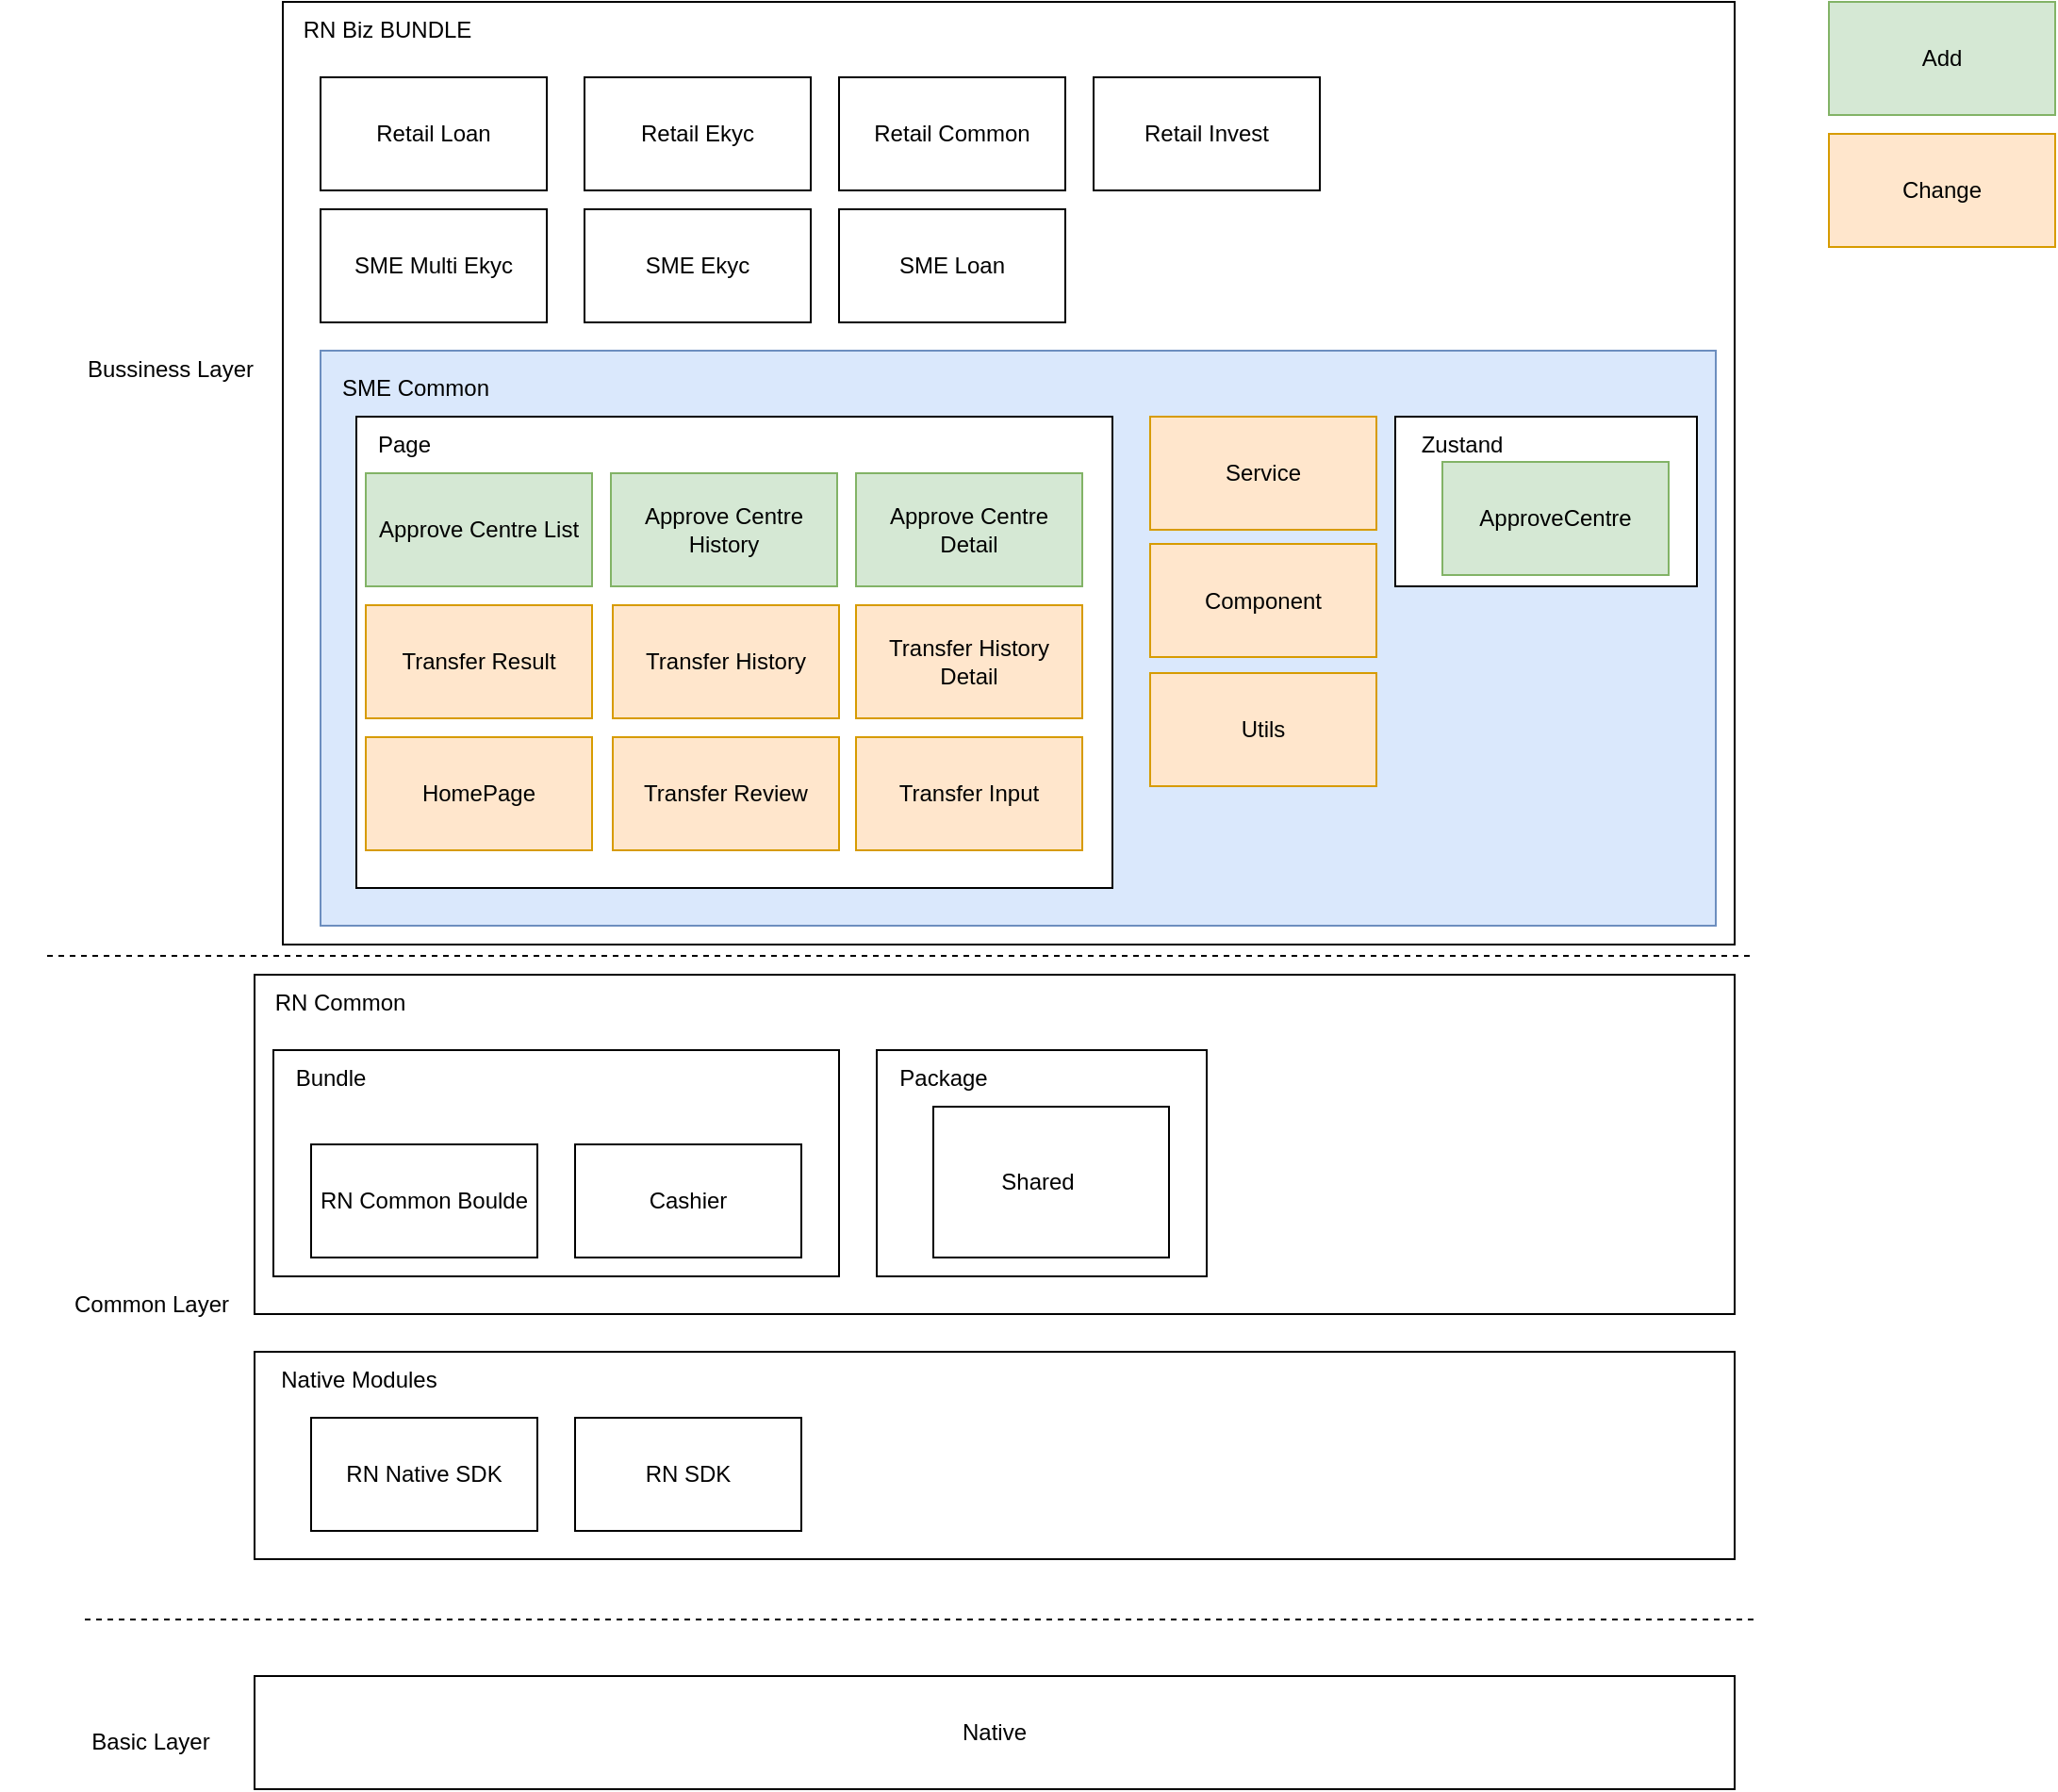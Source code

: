 <mxfile version="22.0.4" type="github" pages="5">
  <diagram name="第 1 页" id="SVOeLLBuaqfscllLG8ez">
    <mxGraphModel dx="1242" dy="789" grid="1" gridSize="10" guides="1" tooltips="1" connect="1" arrows="1" fold="1" page="1" pageScale="1" pageWidth="827" pageHeight="1169" math="0" shadow="0">
      <root>
        <mxCell id="0" />
        <mxCell id="1" parent="0" />
        <mxCell id="k2F19s1-udbzjFYvomcV-29" value="" style="rounded=0;whiteSpace=wrap;html=1;" vertex="1" parent="1">
          <mxGeometry x="165" y="586" width="785" height="180" as="geometry" />
        </mxCell>
        <mxCell id="k2F19s1-udbzjFYvomcV-27" value="" style="rounded=0;whiteSpace=wrap;html=1;" vertex="1" parent="1">
          <mxGeometry x="495" y="626" width="175" height="120" as="geometry" />
        </mxCell>
        <mxCell id="k2F19s1-udbzjFYvomcV-1" value="" style="endArrow=none;dashed=1;html=1;rounded=0;" edge="1" parent="1">
          <mxGeometry width="50" height="50" relative="1" as="geometry">
            <mxPoint x="55" y="576" as="sourcePoint" />
            <mxPoint x="960" y="576" as="targetPoint" />
          </mxGeometry>
        </mxCell>
        <mxCell id="k2F19s1-udbzjFYvomcV-2" value="Bussiness Layer" style="text;html=1;align=center;verticalAlign=middle;resizable=0;points=[];autosize=1;strokeColor=none;fillColor=none;" vertex="1" parent="1">
          <mxGeometry x="65" y="250" width="110" height="30" as="geometry" />
        </mxCell>
        <mxCell id="k2F19s1-udbzjFYvomcV-3" value="" style="rounded=0;whiteSpace=wrap;html=1;" vertex="1" parent="1">
          <mxGeometry x="180" y="70" width="770" height="500" as="geometry" />
        </mxCell>
        <mxCell id="k2F19s1-udbzjFYvomcV-4" value="RN Biz BUNDLE" style="text;html=1;align=center;verticalAlign=middle;resizable=0;points=[];autosize=1;strokeColor=none;fillColor=none;" vertex="1" parent="1">
          <mxGeometry x="180" y="70" width="110" height="30" as="geometry" />
        </mxCell>
        <mxCell id="k2F19s1-udbzjFYvomcV-5" value="Retail Loan" style="rounded=0;whiteSpace=wrap;html=1;" vertex="1" parent="1">
          <mxGeometry x="200" y="110" width="120" height="60" as="geometry" />
        </mxCell>
        <mxCell id="k2F19s1-udbzjFYvomcV-6" value="Retail Ekyc" style="rounded=0;whiteSpace=wrap;html=1;" vertex="1" parent="1">
          <mxGeometry x="340" y="110" width="120" height="60" as="geometry" />
        </mxCell>
        <mxCell id="k2F19s1-udbzjFYvomcV-7" value="Retail Invest" style="rounded=0;whiteSpace=wrap;html=1;" vertex="1" parent="1">
          <mxGeometry x="610" y="110" width="120" height="60" as="geometry" />
        </mxCell>
        <mxCell id="k2F19s1-udbzjFYvomcV-8" value="Retail Common" style="rounded=0;whiteSpace=wrap;html=1;" vertex="1" parent="1">
          <mxGeometry x="475" y="110" width="120" height="60" as="geometry" />
        </mxCell>
        <mxCell id="k2F19s1-udbzjFYvomcV-10" value="" style="rounded=0;whiteSpace=wrap;html=1;fillColor=#dae8fc;strokeColor=#6c8ebf;" vertex="1" parent="1">
          <mxGeometry x="200" y="255" width="740" height="305" as="geometry" />
        </mxCell>
        <mxCell id="k2F19s1-udbzjFYvomcV-11" value="SME Multi Ekyc" style="rounded=0;whiteSpace=wrap;html=1;" vertex="1" parent="1">
          <mxGeometry x="200" y="180" width="120" height="60" as="geometry" />
        </mxCell>
        <mxCell id="k2F19s1-udbzjFYvomcV-12" value="SME Ekyc" style="rounded=0;whiteSpace=wrap;html=1;" vertex="1" parent="1">
          <mxGeometry x="340" y="180" width="120" height="60" as="geometry" />
        </mxCell>
        <mxCell id="k2F19s1-udbzjFYvomcV-14" value="SME Loan" style="rounded=0;whiteSpace=wrap;html=1;" vertex="1" parent="1">
          <mxGeometry x="475" y="180" width="120" height="60" as="geometry" />
        </mxCell>
        <mxCell id="k2F19s1-udbzjFYvomcV-15" value="SME Common" style="text;html=1;align=center;verticalAlign=middle;resizable=0;points=[];autosize=1;strokeColor=none;fillColor=none;" vertex="1" parent="1">
          <mxGeometry x="200" y="260" width="100" height="30" as="geometry" />
        </mxCell>
        <mxCell id="k2F19s1-udbzjFYvomcV-20" value="Common Layer" style="text;html=1;align=center;verticalAlign=middle;resizable=0;points=[];autosize=1;strokeColor=none;fillColor=none;" vertex="1" parent="1">
          <mxGeometry x="55" y="746" width="110" height="30" as="geometry" />
        </mxCell>
        <mxCell id="k2F19s1-udbzjFYvomcV-21" value="" style="rounded=0;whiteSpace=wrap;html=1;" vertex="1" parent="1">
          <mxGeometry x="175" y="626" width="300" height="120" as="geometry" />
        </mxCell>
        <mxCell id="k2F19s1-udbzjFYvomcV-23" value="RN Common Boulde" style="whiteSpace=wrap;html=1;" vertex="1" parent="1">
          <mxGeometry x="195" y="676" width="120" height="60" as="geometry" />
        </mxCell>
        <mxCell id="k2F19s1-udbzjFYvomcV-24" value="Cashier" style="whiteSpace=wrap;html=1;" vertex="1" parent="1">
          <mxGeometry x="335" y="676" width="120" height="60" as="geometry" />
        </mxCell>
        <mxCell id="k2F19s1-udbzjFYvomcV-25" value="" style="whiteSpace=wrap;html=1;" vertex="1" parent="1">
          <mxGeometry x="525" y="656" width="125" height="80" as="geometry" />
        </mxCell>
        <mxCell id="k2F19s1-udbzjFYvomcV-26" value="Bundle" style="text;html=1;align=center;verticalAlign=middle;resizable=0;points=[];autosize=1;strokeColor=none;fillColor=none;" vertex="1" parent="1">
          <mxGeometry x="175" y="626" width="60" height="30" as="geometry" />
        </mxCell>
        <mxCell id="k2F19s1-udbzjFYvomcV-28" value="Package" style="text;html=1;align=center;verticalAlign=middle;resizable=0;points=[];autosize=1;strokeColor=none;fillColor=none;" vertex="1" parent="1">
          <mxGeometry x="495" y="626" width="70" height="30" as="geometry" />
        </mxCell>
        <mxCell id="k2F19s1-udbzjFYvomcV-30" value="RN Common" style="text;html=1;align=center;verticalAlign=middle;resizable=0;points=[];autosize=1;strokeColor=none;fillColor=none;" vertex="1" parent="1">
          <mxGeometry x="165" y="586" width="90" height="30" as="geometry" />
        </mxCell>
        <mxCell id="k2F19s1-udbzjFYvomcV-31" value="" style="rounded=0;whiteSpace=wrap;html=1;" vertex="1" parent="1">
          <mxGeometry x="165" y="786" width="785" height="110" as="geometry" />
        </mxCell>
        <mxCell id="k2F19s1-udbzjFYvomcV-32" value="Native Modules" style="text;html=1;align=center;verticalAlign=middle;resizable=0;points=[];autosize=1;strokeColor=none;fillColor=none;" vertex="1" parent="1">
          <mxGeometry x="165" y="786" width="110" height="30" as="geometry" />
        </mxCell>
        <mxCell id="k2F19s1-udbzjFYvomcV-33" value="RN Native SDK" style="rounded=0;whiteSpace=wrap;html=1;" vertex="1" parent="1">
          <mxGeometry x="195" y="821" width="120" height="60" as="geometry" />
        </mxCell>
        <mxCell id="k2F19s1-udbzjFYvomcV-34" value="RN SDK" style="rounded=0;whiteSpace=wrap;html=1;" vertex="1" parent="1">
          <mxGeometry x="335" y="821" width="120" height="60" as="geometry" />
        </mxCell>
        <mxCell id="k2F19s1-udbzjFYvomcV-35" value="" style="endArrow=none;dashed=1;html=1;rounded=0;" edge="1" parent="1">
          <mxGeometry width="50" height="50" relative="1" as="geometry">
            <mxPoint x="75" y="928" as="sourcePoint" />
            <mxPoint x="960" y="928" as="targetPoint" />
          </mxGeometry>
        </mxCell>
        <mxCell id="k2F19s1-udbzjFYvomcV-36" value="Basic Layer" style="text;html=1;strokeColor=none;fillColor=none;align=center;verticalAlign=middle;whiteSpace=wrap;rounded=0;" vertex="1" parent="1">
          <mxGeometry x="30" y="978" width="160" height="30" as="geometry" />
        </mxCell>
        <mxCell id="k2F19s1-udbzjFYvomcV-37" value="Native" style="rounded=0;whiteSpace=wrap;html=1;" vertex="1" parent="1">
          <mxGeometry x="165" y="958" width="785" height="60" as="geometry" />
        </mxCell>
        <mxCell id="k2F19s1-udbzjFYvomcV-38" value="" style="rounded=0;whiteSpace=wrap;html=1;" vertex="1" parent="1">
          <mxGeometry x="219" y="290" width="401" height="250" as="geometry" />
        </mxCell>
        <mxCell id="k2F19s1-udbzjFYvomcV-40" value="Page" style="text;html=1;align=center;verticalAlign=middle;resizable=0;points=[];autosize=1;strokeColor=none;fillColor=none;" vertex="1" parent="1">
          <mxGeometry x="219" y="290" width="50" height="30" as="geometry" />
        </mxCell>
        <mxCell id="k2F19s1-udbzjFYvomcV-17" value="Approve Centre List" style="rounded=0;whiteSpace=wrap;html=1;fillColor=#d5e8d4;strokeColor=#82b366;" vertex="1" parent="1">
          <mxGeometry x="224" y="320" width="120" height="60" as="geometry" />
        </mxCell>
        <mxCell id="k2F19s1-udbzjFYvomcV-18" value="Approve Centre History" style="rounded=0;whiteSpace=wrap;html=1;fillColor=#d5e8d4;strokeColor=#82b366;" vertex="1" parent="1">
          <mxGeometry x="354" y="320" width="120" height="60" as="geometry" />
        </mxCell>
        <mxCell id="k2F19s1-udbzjFYvomcV-19" value="Approve Centre Detail" style="rounded=0;whiteSpace=wrap;html=1;fillColor=#d5e8d4;strokeColor=#82b366;" vertex="1" parent="1">
          <mxGeometry x="484" y="320" width="120" height="60" as="geometry" />
        </mxCell>
        <mxCell id="k2F19s1-udbzjFYvomcV-41" value="Add" style="rounded=0;whiteSpace=wrap;html=1;fillColor=#d5e8d4;strokeColor=#82b366;" vertex="1" parent="1">
          <mxGeometry x="1000" y="70" width="120" height="60" as="geometry" />
        </mxCell>
        <mxCell id="k2F19s1-udbzjFYvomcV-43" value="Transfer Input" style="rounded=0;whiteSpace=wrap;html=1;fillColor=#ffe6cc;strokeColor=#d79b00;" vertex="1" parent="1">
          <mxGeometry x="484" y="460" width="120" height="60" as="geometry" />
        </mxCell>
        <mxCell id="k2F19s1-udbzjFYvomcV-44" value="Transfer Result" style="rounded=0;whiteSpace=wrap;html=1;fillColor=#ffe6cc;strokeColor=#d79b00;" vertex="1" parent="1">
          <mxGeometry x="224" y="390" width="120" height="60" as="geometry" />
        </mxCell>
        <mxCell id="k2F19s1-udbzjFYvomcV-45" value="Transfer Review" style="rounded=0;whiteSpace=wrap;html=1;fillColor=#ffe6cc;strokeColor=#d79b00;" vertex="1" parent="1">
          <mxGeometry x="355" y="460" width="120" height="60" as="geometry" />
        </mxCell>
        <mxCell id="k2F19s1-udbzjFYvomcV-46" value="Transfer History" style="rounded=0;whiteSpace=wrap;html=1;fillColor=#ffe6cc;strokeColor=#d79b00;" vertex="1" parent="1">
          <mxGeometry x="355" y="390" width="120" height="60" as="geometry" />
        </mxCell>
        <mxCell id="k2F19s1-udbzjFYvomcV-47" value="Transfer History Detail" style="rounded=0;whiteSpace=wrap;html=1;fillColor=#ffe6cc;strokeColor=#d79b00;" vertex="1" parent="1">
          <mxGeometry x="484" y="390" width="120" height="60" as="geometry" />
        </mxCell>
        <mxCell id="k2F19s1-udbzjFYvomcV-48" value="Change" style="rounded=0;whiteSpace=wrap;html=1;fillColor=#ffe6cc;strokeColor=#d79b00;" vertex="1" parent="1">
          <mxGeometry x="1000" y="140" width="120" height="60" as="geometry" />
        </mxCell>
        <mxCell id="k2F19s1-udbzjFYvomcV-50" value="Service" style="rounded=0;whiteSpace=wrap;html=1;fillColor=#ffe6cc;strokeColor=#d79b00;" vertex="1" parent="1">
          <mxGeometry x="640" y="290" width="120" height="60" as="geometry" />
        </mxCell>
        <mxCell id="k2F19s1-udbzjFYvomcV-51" value="Component" style="rounded=0;whiteSpace=wrap;html=1;fillColor=#ffe6cc;strokeColor=#d79b00;" vertex="1" parent="1">
          <mxGeometry x="640" y="357.5" width="120" height="60" as="geometry" />
        </mxCell>
        <mxCell id="k2F19s1-udbzjFYvomcV-53" value="Utils" style="rounded=0;whiteSpace=wrap;html=1;fillColor=#ffe6cc;strokeColor=#d79b00;" vertex="1" parent="1">
          <mxGeometry x="640" y="426" width="120" height="60" as="geometry" />
        </mxCell>
        <mxCell id="k2F19s1-udbzjFYvomcV-54" value="Shared" style="text;html=1;align=center;verticalAlign=middle;resizable=0;points=[];autosize=1;strokeColor=none;fillColor=none;" vertex="1" parent="1">
          <mxGeometry x="550" y="681" width="60" height="30" as="geometry" />
        </mxCell>
        <mxCell id="nD8VQmV03DWZrEPEARVr-1" value="HomePage" style="rounded=0;whiteSpace=wrap;html=1;fillColor=#ffe6cc;strokeColor=#d79b00;" vertex="1" parent="1">
          <mxGeometry x="224" y="460" width="120" height="60" as="geometry" />
        </mxCell>
        <mxCell id="_ep7b97RxbZq0zcdTZu0-1" value="" style="rounded=0;whiteSpace=wrap;html=1;" vertex="1" parent="1">
          <mxGeometry x="770" y="290" width="160" height="90" as="geometry" />
        </mxCell>
        <mxCell id="_ep7b97RxbZq0zcdTZu0-2" value="Zustand" style="text;html=1;align=center;verticalAlign=middle;resizable=0;points=[];autosize=1;strokeColor=none;fillColor=none;" vertex="1" parent="1">
          <mxGeometry x="770" y="290" width="70" height="30" as="geometry" />
        </mxCell>
        <mxCell id="_ep7b97RxbZq0zcdTZu0-3" value="ApproveCentre" style="rounded=0;whiteSpace=wrap;html=1;fillColor=#d5e8d4;strokeColor=#82b366;" vertex="1" parent="1">
          <mxGeometry x="795" y="314" width="120" height="60" as="geometry" />
        </mxCell>
      </root>
    </mxGraphModel>
  </diagram>
  <diagram id="fCjsPduJYnLVm-VEbAuy" name="第 2 页">
    <mxGraphModel dx="1242" dy="789" grid="1" gridSize="10" guides="1" tooltips="1" connect="1" arrows="1" fold="1" page="1" pageScale="1" pageWidth="827" pageHeight="1169" math="0" shadow="0">
      <root>
        <mxCell id="0" />
        <mxCell id="1" parent="0" />
        <mxCell id="AS8XyxeajcIy4XUS7tyt-1" value="Actor" style="shape=umlActor;verticalLabelPosition=bottom;verticalAlign=top;html=1;outlineConnect=0;" vertex="1" parent="1">
          <mxGeometry x="140" y="440" width="30" height="60" as="geometry" />
        </mxCell>
        <mxCell id="AS8XyxeajcIy4XUS7tyt-2" value="view Approve Centre List" style="rounded=0;whiteSpace=wrap;html=1;" vertex="1" parent="1">
          <mxGeometry x="370" y="170" width="120" height="60" as="geometry" />
        </mxCell>
        <mxCell id="AS8XyxeajcIy4XUS7tyt-6" style="rounded=0;orthogonalLoop=1;jettySize=auto;html=1;entryX=1;entryY=0.5;entryDx=0;entryDy=0;endArrow=diamondThin;endFill=0;" edge="1" parent="1" source="AS8XyxeajcIy4XUS7tyt-3" target="AS8XyxeajcIy4XUS7tyt-2">
          <mxGeometry relative="1" as="geometry" />
        </mxCell>
        <mxCell id="jyyUSGeaHIetnFDjhhCl-16" style="rounded=0;orthogonalLoop=1;jettySize=auto;html=1;endArrow=diamondThin;endFill=0;" edge="1" parent="1" source="AS8XyxeajcIy4XUS7tyt-3" target="AS8XyxeajcIy4XUS7tyt-5">
          <mxGeometry relative="1" as="geometry" />
        </mxCell>
        <mxCell id="AS8XyxeajcIy4XUS7tyt-3" value="view Approve Centre Detail" style="ellipse;whiteSpace=wrap;html=1;" vertex="1" parent="1">
          <mxGeometry x="650" y="215" width="120" height="80" as="geometry" />
        </mxCell>
        <mxCell id="AS8XyxeajcIy4XUS7tyt-5" value="view Approve Centre History" style="rounded=0;whiteSpace=wrap;html=1;" vertex="1" parent="1">
          <mxGeometry x="370" y="300" width="120" height="60" as="geometry" />
        </mxCell>
        <mxCell id="AS8XyxeajcIy4XUS7tyt-7" value="Submit Transfer Approve" style="rounded=0;whiteSpace=wrap;html=1;shape=ellipse;perimeter=ellipsePerimeter;" vertex="1" parent="1">
          <mxGeometry x="370" y="430" width="120" height="60" as="geometry" />
        </mxCell>
        <mxCell id="AS8XyxeajcIy4XUS7tyt-10" value="View Transfer Result" style="rounded=0;whiteSpace=wrap;html=1;shape=ellipse;perimeter=ellipsePerimeter;" vertex="1" parent="1">
          <mxGeometry x="370" y="530" width="120" height="60" as="geometry" />
        </mxCell>
        <mxCell id="jyyUSGeaHIetnFDjhhCl-2" value="View Approve Centre Card" style="rounded=0;whiteSpace=wrap;html=1;shape=ellipse;perimeter=ellipsePerimeter;" vertex="1" parent="1">
          <mxGeometry x="370" y="630" width="120" height="60" as="geometry" />
        </mxCell>
        <mxCell id="jyyUSGeaHIetnFDjhhCl-9" style="rounded=0;orthogonalLoop=1;jettySize=auto;html=1;entryX=1;entryY=0.5;entryDx=0;entryDy=0;endArrow=diamondThin;endFill=0;" edge="1" parent="1" source="jyyUSGeaHIetnFDjhhCl-5" target="AS8XyxeajcIy4XUS7tyt-3">
          <mxGeometry relative="1" as="geometry" />
        </mxCell>
        <mxCell id="jyyUSGeaHIetnFDjhhCl-5" value="Cancel Submitted" style="ellipse;whiteSpace=wrap;html=1;" vertex="1" parent="1">
          <mxGeometry x="950" y="100" width="120" height="80" as="geometry" />
        </mxCell>
        <mxCell id="jyyUSGeaHIetnFDjhhCl-10" style="rounded=0;orthogonalLoop=1;jettySize=auto;html=1;entryX=1;entryY=0.5;entryDx=0;entryDy=0;endArrow=diamondThin;endFill=0;" edge="1" parent="1" source="jyyUSGeaHIetnFDjhhCl-6" target="AS8XyxeajcIy4XUS7tyt-3">
          <mxGeometry relative="1" as="geometry" />
        </mxCell>
        <mxCell id="jyyUSGeaHIetnFDjhhCl-6" value="Approve Submitted" style="ellipse;whiteSpace=wrap;html=1;" vertex="1" parent="1">
          <mxGeometry x="950" y="210" width="120" height="80" as="geometry" />
        </mxCell>
        <mxCell id="jyyUSGeaHIetnFDjhhCl-11" style="rounded=0;orthogonalLoop=1;jettySize=auto;html=1;entryX=1;entryY=0.5;entryDx=0;entryDy=0;endArrow=diamondThin;endFill=0;" edge="1" parent="1" source="jyyUSGeaHIetnFDjhhCl-7" target="AS8XyxeajcIy4XUS7tyt-3">
          <mxGeometry relative="1" as="geometry" />
        </mxCell>
        <mxCell id="jyyUSGeaHIetnFDjhhCl-7" value="Reject Submitted" style="ellipse;whiteSpace=wrap;html=1;" vertex="1" parent="1">
          <mxGeometry x="950" y="330" width="120" height="80" as="geometry" />
        </mxCell>
        <mxCell id="jyyUSGeaHIetnFDjhhCl-12" value="includes" style="text;html=1;align=center;verticalAlign=middle;resizable=0;points=[];autosize=1;strokeColor=none;fillColor=none;" vertex="1" parent="1">
          <mxGeometry x="850" y="170" width="70" height="30" as="geometry" />
        </mxCell>
        <mxCell id="jyyUSGeaHIetnFDjhhCl-13" value="includes" style="text;html=1;align=center;verticalAlign=middle;resizable=0;points=[];autosize=1;strokeColor=none;fillColor=none;" vertex="1" parent="1">
          <mxGeometry x="850" y="230" width="70" height="30" as="geometry" />
        </mxCell>
        <mxCell id="jyyUSGeaHIetnFDjhhCl-15" value="includes" style="text;html=1;align=center;verticalAlign=middle;resizable=0;points=[];autosize=1;strokeColor=none;fillColor=none;" vertex="1" parent="1">
          <mxGeometry x="870" y="280" width="70" height="30" as="geometry" />
        </mxCell>
        <mxCell id="jyyUSGeaHIetnFDjhhCl-17" value="includes" style="text;html=1;align=center;verticalAlign=middle;resizable=0;points=[];autosize=1;strokeColor=none;fillColor=none;" vertex="1" parent="1">
          <mxGeometry x="540" y="190" width="70" height="30" as="geometry" />
        </mxCell>
        <mxCell id="jyyUSGeaHIetnFDjhhCl-18" value="includes" style="text;html=1;align=center;verticalAlign=middle;resizable=0;points=[];autosize=1;strokeColor=none;fillColor=none;" vertex="1" parent="1">
          <mxGeometry x="540" y="295" width="70" height="30" as="geometry" />
        </mxCell>
        <mxCell id="jyyUSGeaHIetnFDjhhCl-19" style="rounded=0;orthogonalLoop=1;jettySize=auto;html=1;entryX=1;entryY=0.333;entryDx=0;entryDy=0;entryPerimeter=0;startArrow=classicThin;startFill=1;endArrow=none;endFill=0;exitX=0;exitY=0.5;exitDx=0;exitDy=0;" edge="1" parent="1" source="AS8XyxeajcIy4XUS7tyt-2" target="AS8XyxeajcIy4XUS7tyt-1">
          <mxGeometry relative="1" as="geometry">
            <mxPoint x="360" y="210" as="sourcePoint" />
          </mxGeometry>
        </mxCell>
        <mxCell id="jyyUSGeaHIetnFDjhhCl-20" style="rounded=0;orthogonalLoop=1;jettySize=auto;html=1;entryX=1;entryY=0.333;entryDx=0;entryDy=0;entryPerimeter=0;startArrow=classic;startFill=1;endArrow=none;endFill=0;exitX=0;exitY=0.5;exitDx=0;exitDy=0;" edge="1" parent="1" source="AS8XyxeajcIy4XUS7tyt-5" target="AS8XyxeajcIy4XUS7tyt-1">
          <mxGeometry relative="1" as="geometry" />
        </mxCell>
        <mxCell id="jyyUSGeaHIetnFDjhhCl-21" style="rounded=0;orthogonalLoop=1;jettySize=auto;html=1;entryX=1;entryY=0.333;entryDx=0;entryDy=0;entryPerimeter=0;endArrow=diamondThin;endFill=0;" edge="1" parent="1" source="AS8XyxeajcIy4XUS7tyt-7" target="AS8XyxeajcIy4XUS7tyt-1">
          <mxGeometry relative="1" as="geometry" />
        </mxCell>
        <mxCell id="jyyUSGeaHIetnFDjhhCl-22" style="rounded=0;orthogonalLoop=1;jettySize=auto;html=1;entryX=1;entryY=0.333;entryDx=0;entryDy=0;entryPerimeter=0;endArrow=diamondThin;endFill=0;" edge="1" parent="1" source="AS8XyxeajcIy4XUS7tyt-10" target="AS8XyxeajcIy4XUS7tyt-1">
          <mxGeometry relative="1" as="geometry" />
        </mxCell>
        <mxCell id="jyyUSGeaHIetnFDjhhCl-23" style="rounded=0;orthogonalLoop=1;jettySize=auto;html=1;entryX=1;entryY=0.333;entryDx=0;entryDy=0;entryPerimeter=0;endArrow=diamondThin;endFill=0;" edge="1" parent="1" source="jyyUSGeaHIetnFDjhhCl-2" target="AS8XyxeajcIy4XUS7tyt-1">
          <mxGeometry relative="1" as="geometry" />
        </mxCell>
        <mxCell id="jyyUSGeaHIetnFDjhhCl-24" value="includes" style="text;html=1;align=center;verticalAlign=middle;resizable=0;points=[];autosize=1;strokeColor=none;fillColor=none;" vertex="1" parent="1">
          <mxGeometry x="280" y="480" width="70" height="30" as="geometry" />
        </mxCell>
        <mxCell id="jyyUSGeaHIetnFDjhhCl-25" value="includes" style="text;html=1;align=center;verticalAlign=middle;resizable=0;points=[];autosize=1;strokeColor=none;fillColor=none;" vertex="1" parent="1">
          <mxGeometry x="240" y="555" width="70" height="30" as="geometry" />
        </mxCell>
      </root>
    </mxGraphModel>
  </diagram>
  <diagram id="XMk9npUKY9AwcK1mhTFS" name="第 3 页">
    <mxGraphModel dx="1242" dy="789" grid="1" gridSize="10" guides="1" tooltips="1" connect="1" arrows="1" fold="1" page="1" pageScale="1" pageWidth="827" pageHeight="1169" math="0" shadow="0">
      <root>
        <mxCell id="0" />
        <mxCell id="1" parent="0" />
        <mxCell id="8f5kq6JjVeGG66D4WR4m-1" value="" style="rounded=0;whiteSpace=wrap;html=1;" vertex="1" parent="1">
          <mxGeometry x="610" y="820" width="210" height="100" as="geometry" />
        </mxCell>
        <mxCell id="8f5kq6JjVeGG66D4WR4m-2" value="&lt;b&gt;Approve Centre List&lt;/b&gt;" style="text;html=1;align=center;verticalAlign=middle;resizable=0;points=[];autosize=1;strokeColor=none;fillColor=none;" vertex="1" parent="1">
          <mxGeometry x="610" y="820" width="140" height="30" as="geometry" />
        </mxCell>
        <mxCell id="8f5kq6JjVeGG66D4WR4m-13" style="edgeStyle=orthogonalEdgeStyle;rounded=0;orthogonalLoop=1;jettySize=auto;html=1;entryX=0;entryY=0.5;entryDx=0;entryDy=0;" edge="1" parent="1" source="8f5kq6JjVeGG66D4WR4m-3" target="8f5kq6JjVeGG66D4WR4m-9">
          <mxGeometry relative="1" as="geometry">
            <mxPoint x="900" y="990" as="targetPoint" />
          </mxGeometry>
        </mxCell>
        <mxCell id="8f5kq6JjVeGG66D4WR4m-3" value="interface ApproveCentreListProps {}" style="text;html=1;align=center;verticalAlign=middle;resizable=0;points=[];autosize=1;strokeColor=none;fillColor=none;" vertex="1" parent="1">
          <mxGeometry x="610" y="855" width="210" height="30" as="geometry" />
        </mxCell>
        <mxCell id="8f5kq6JjVeGG66D4WR4m-12" value="" style="edgeStyle=orthogonalEdgeStyle;rounded=0;orthogonalLoop=1;jettySize=auto;html=1;" edge="1" parent="1" source="8f5kq6JjVeGG66D4WR4m-5" target="8f5kq6JjVeGG66D4WR4m-10">
          <mxGeometry relative="1" as="geometry">
            <Array as="points">
              <mxPoint x="1053" y="890" />
              <mxPoint x="1053" y="890" />
            </Array>
          </mxGeometry>
        </mxCell>
        <mxCell id="8f5kq6JjVeGG66D4WR4m-5" value="" style="rounded=0;whiteSpace=wrap;html=1;" vertex="1" parent="1">
          <mxGeometry x="970" y="720" width="243" height="100" as="geometry" />
        </mxCell>
        <mxCell id="8f5kq6JjVeGG66D4WR4m-6" value="&lt;b&gt;Approve Centre History&lt;/b&gt;" style="text;html=1;align=center;verticalAlign=middle;resizable=0;points=[];autosize=1;strokeColor=none;fillColor=none;" vertex="1" parent="1">
          <mxGeometry x="970" y="720" width="160" height="30" as="geometry" />
        </mxCell>
        <mxCell id="8f5kq6JjVeGG66D4WR4m-7" value="interface ApproveCentreHisotryProps {}" style="text;html=1;align=center;verticalAlign=middle;resizable=0;points=[];autosize=1;strokeColor=none;fillColor=none;" vertex="1" parent="1">
          <mxGeometry x="970" y="755" width="230" height="30" as="geometry" />
        </mxCell>
        <mxCell id="8f5kq6JjVeGG66D4WR4m-8" style="edgeStyle=orthogonalEdgeStyle;rounded=0;orthogonalLoop=1;jettySize=auto;html=1;entryX=0;entryY=0.5;entryDx=0;entryDy=0;entryPerimeter=0;" edge="1" parent="1" source="8f5kq6JjVeGG66D4WR4m-1" target="8f5kq6JjVeGG66D4WR4m-7">
          <mxGeometry relative="1" as="geometry" />
        </mxCell>
        <mxCell id="8f5kq6JjVeGG66D4WR4m-9" value="" style="rounded=0;whiteSpace=wrap;html=1;" vertex="1" parent="1">
          <mxGeometry x="970" y="970" width="243" height="100" as="geometry" />
        </mxCell>
        <mxCell id="8f5kq6JjVeGG66D4WR4m-10" value="&lt;b&gt;Approve Centre Detail&lt;/b&gt;" style="text;html=1;align=center;verticalAlign=middle;resizable=0;points=[];autosize=1;strokeColor=none;fillColor=none;" vertex="1" parent="1">
          <mxGeometry x="975" y="970" width="150" height="30" as="geometry" />
        </mxCell>
        <mxCell id="8f5kq6JjVeGG66D4WR4m-11" value="interface ApproveCentreDetailProps {&lt;br&gt;approveId:string&lt;br&gt;}" style="text;html=1;align=center;verticalAlign=middle;resizable=0;points=[];autosize=1;strokeColor=none;fillColor=none;" vertex="1" parent="1">
          <mxGeometry x="980" y="1000" width="220" height="60" as="geometry" />
        </mxCell>
        <mxCell id="8f5kq6JjVeGG66D4WR4m-14" value="{&lt;br&gt;&lt;div style=&quot;&quot;&gt;&lt;span style=&quot;background-color: initial;&quot;&gt;approveId:string&lt;/span&gt;&lt;/div&gt;}" style="text;html=1;align=left;verticalAlign=middle;resizable=0;points=[];autosize=1;strokeColor=none;fillColor=none;" vertex="1" parent="1">
          <mxGeometry x="900" y="920" width="110" height="60" as="geometry" />
        </mxCell>
        <mxCell id="8f5kq6JjVeGG66D4WR4m-15" value="{&lt;br&gt;&lt;div style=&quot;&quot;&gt;&lt;span style=&quot;background-color: initial;&quot;&gt;approveId:string&lt;/span&gt;&lt;/div&gt;}" style="text;html=1;align=left;verticalAlign=middle;resizable=0;points=[];autosize=1;strokeColor=none;fillColor=none;" vertex="1" parent="1">
          <mxGeometry x="1053" y="840" width="110" height="60" as="geometry" />
        </mxCell>
        <mxCell id="8f5kq6JjVeGG66D4WR4m-18" style="edgeStyle=orthogonalEdgeStyle;rounded=0;orthogonalLoop=1;jettySize=auto;html=1;" edge="1" parent="1" source="8f5kq6JjVeGG66D4WR4m-16" target="8f5kq6JjVeGG66D4WR4m-17">
          <mxGeometry relative="1" as="geometry">
            <Array as="points">
              <mxPoint x="520" y="510" />
              <mxPoint x="520" y="625" />
            </Array>
          </mxGeometry>
        </mxCell>
        <mxCell id="8f5kq6JjVeGG66D4WR4m-16" value="" style="rounded=0;whiteSpace=wrap;html=1;" vertex="1" parent="1">
          <mxGeometry x="220" y="470" width="210" height="80" as="geometry" />
        </mxCell>
        <mxCell id="8f5kq6JjVeGG66D4WR4m-36" value="" style="edgeStyle=orthogonalEdgeStyle;rounded=0;orthogonalLoop=1;jettySize=auto;html=1;" edge="1" parent="1" source="8f5kq6JjVeGG66D4WR4m-17" target="8f5kq6JjVeGG66D4WR4m-35">
          <mxGeometry relative="1" as="geometry">
            <Array as="points">
              <mxPoint x="910" y="625" />
              <mxPoint x="910" y="625" />
            </Array>
          </mxGeometry>
        </mxCell>
        <mxCell id="8f5kq6JjVeGG66D4WR4m-17" value="" style="rounded=0;whiteSpace=wrap;html=1;" vertex="1" parent="1">
          <mxGeometry x="610" y="585" width="210" height="80" as="geometry" />
        </mxCell>
        <mxCell id="8f5kq6JjVeGG66D4WR4m-20" value="&lt;b&gt;Transfer Input&lt;/b&gt;" style="text;html=1;align=center;verticalAlign=middle;resizable=0;points=[];autosize=1;strokeColor=none;fillColor=none;" vertex="1" parent="1">
          <mxGeometry x="610" y="585" width="100" height="30" as="geometry" />
        </mxCell>
        <mxCell id="8f5kq6JjVeGG66D4WR4m-21" value="&lt;b&gt;New Transfer&lt;/b&gt;" style="text;html=1;align=center;verticalAlign=middle;resizable=0;points=[];autosize=1;strokeColor=none;fillColor=none;" vertex="1" parent="1">
          <mxGeometry x="220" y="470" width="100" height="30" as="geometry" />
        </mxCell>
        <mxCell id="8f5kq6JjVeGG66D4WR4m-26" style="edgeStyle=orthogonalEdgeStyle;rounded=0;orthogonalLoop=1;jettySize=auto;html=1;entryX=0;entryY=0.5;entryDx=0;entryDy=0;" edge="1" parent="1" source="8f5kq6JjVeGG66D4WR4m-22" target="8f5kq6JjVeGG66D4WR4m-17">
          <mxGeometry relative="1" as="geometry">
            <Array as="points">
              <mxPoint x="520" y="760" />
              <mxPoint x="520" y="625" />
            </Array>
          </mxGeometry>
        </mxCell>
        <mxCell id="8f5kq6JjVeGG66D4WR4m-22" value="" style="rounded=0;whiteSpace=wrap;html=1;" vertex="1" parent="1">
          <mxGeometry x="215" y="735" width="210" height="80" as="geometry" />
        </mxCell>
        <mxCell id="8f5kq6JjVeGG66D4WR4m-23" value="&lt;b&gt;HomePage&lt;/b&gt;" style="text;html=1;align=center;verticalAlign=middle;resizable=0;points=[];autosize=1;strokeColor=none;fillColor=none;" vertex="1" parent="1">
          <mxGeometry x="220" y="735" width="90" height="30" as="geometry" />
        </mxCell>
        <mxCell id="8f5kq6JjVeGG66D4WR4m-27" style="edgeStyle=orthogonalEdgeStyle;rounded=0;orthogonalLoop=1;jettySize=auto;html=1;entryX=0;entryY=0.5;entryDx=0;entryDy=0;" edge="1" parent="1" source="8f5kq6JjVeGG66D4WR4m-24" target="8f5kq6JjVeGG66D4WR4m-17">
          <mxGeometry relative="1" as="geometry" />
        </mxCell>
        <mxCell id="8f5kq6JjVeGG66D4WR4m-24" value="" style="rounded=0;whiteSpace=wrap;html=1;" vertex="1" parent="1">
          <mxGeometry x="220" y="600" width="210" height="80" as="geometry" />
        </mxCell>
        <mxCell id="8f5kq6JjVeGG66D4WR4m-25" value="&lt;b&gt;TransferLanding&lt;/b&gt;" style="text;html=1;align=center;verticalAlign=middle;resizable=0;points=[];autosize=1;strokeColor=none;fillColor=none;" vertex="1" parent="1">
          <mxGeometry x="220" y="600" width="120" height="30" as="geometry" />
        </mxCell>
        <mxCell id="8f5kq6JjVeGG66D4WR4m-28" value="interface HomePageProps {&lt;br&gt;}" style="text;html=1;align=center;verticalAlign=middle;resizable=0;points=[];autosize=1;strokeColor=none;fillColor=none;" vertex="1" parent="1">
          <mxGeometry x="220" y="765" width="170" height="40" as="geometry" />
        </mxCell>
        <mxCell id="8f5kq6JjVeGG66D4WR4m-29" value="interface NewTransferProps {&lt;br&gt;}" style="text;html=1;align=center;verticalAlign=middle;resizable=0;points=[];autosize=1;strokeColor=none;fillColor=none;" vertex="1" parent="1">
          <mxGeometry x="225" y="500" width="180" height="40" as="geometry" />
        </mxCell>
        <mxCell id="8f5kq6JjVeGG66D4WR4m-30" value="interface TransferLandingProps {&lt;br&gt;}" style="text;html=1;align=center;verticalAlign=middle;resizable=0;points=[];autosize=1;strokeColor=none;fillColor=none;" vertex="1" parent="1">
          <mxGeometry x="215" y="630" width="200" height="40" as="geometry" />
        </mxCell>
        <mxCell id="8f5kq6JjVeGG66D4WR4m-32" value="interface TransferInputProps {&lt;br&gt;}" style="text;html=1;align=center;verticalAlign=middle;resizable=0;points=[];autosize=1;strokeColor=none;fillColor=none;" vertex="1" parent="1">
          <mxGeometry x="612" y="615" width="180" height="40" as="geometry" />
        </mxCell>
        <mxCell id="8f5kq6JjVeGG66D4WR4m-33" value="" style="rounded=0;whiteSpace=wrap;html=1;" vertex="1" parent="1">
          <mxGeometry x="930" y="585" width="210" height="80" as="geometry" />
        </mxCell>
        <mxCell id="8f5kq6JjVeGG66D4WR4m-34" value="&lt;b&gt;Transfer Review&lt;/b&gt;" style="text;html=1;align=center;verticalAlign=middle;resizable=0;points=[];autosize=1;strokeColor=none;fillColor=none;" vertex="1" parent="1">
          <mxGeometry x="920" y="585" width="120" height="30" as="geometry" />
        </mxCell>
        <mxCell id="8f5kq6JjVeGG66D4WR4m-35" value="interface TransferReviewProps {&lt;br&gt;}" style="text;html=1;align=center;verticalAlign=middle;resizable=0;points=[];autosize=1;strokeColor=none;fillColor=none;" vertex="1" parent="1">
          <mxGeometry x="930" y="615" width="190" height="40" as="geometry" />
        </mxCell>
        <mxCell id="8f5kq6JjVeGG66D4WR4m-37" value="" style="rounded=0;whiteSpace=wrap;html=1;" vertex="1" parent="1">
          <mxGeometry x="1230" y="585" width="210" height="80" as="geometry" />
        </mxCell>
        <mxCell id="8f5kq6JjVeGG66D4WR4m-38" value="&lt;b&gt;Transfer Result&lt;/b&gt;" style="text;html=1;align=center;verticalAlign=middle;resizable=0;points=[];autosize=1;strokeColor=none;fillColor=none;" vertex="1" parent="1">
          <mxGeometry x="1230" y="585" width="110" height="30" as="geometry" />
        </mxCell>
        <mxCell id="8f5kq6JjVeGG66D4WR4m-39" value="interface TransferResultProps {&lt;br&gt;}" style="text;html=1;align=center;verticalAlign=middle;resizable=0;points=[];autosize=1;strokeColor=none;fillColor=none;" vertex="1" parent="1">
          <mxGeometry x="1230" y="615" width="190" height="40" as="geometry" />
        </mxCell>
        <mxCell id="8f5kq6JjVeGG66D4WR4m-40" style="edgeStyle=orthogonalEdgeStyle;rounded=0;orthogonalLoop=1;jettySize=auto;html=1;entryX=0.013;entryY=0.238;entryDx=0;entryDy=0;entryPerimeter=0;" edge="1" parent="1" source="8f5kq6JjVeGG66D4WR4m-33" target="8f5kq6JjVeGG66D4WR4m-39">
          <mxGeometry relative="1" as="geometry" />
        </mxCell>
        <mxCell id="8f5kq6JjVeGG66D4WR4m-41" style="edgeStyle=orthogonalEdgeStyle;rounded=0;orthogonalLoop=1;jettySize=auto;html=1;entryX=-0.002;entryY=0.783;entryDx=0;entryDy=0;entryPerimeter=0;" edge="1" parent="1" source="8f5kq6JjVeGG66D4WR4m-22" target="8f5kq6JjVeGG66D4WR4m-3">
          <mxGeometry relative="1" as="geometry">
            <Array as="points">
              <mxPoint x="520" y="760" />
              <mxPoint x="520" y="878" />
            </Array>
          </mxGeometry>
        </mxCell>
      </root>
    </mxGraphModel>
  </diagram>
  <diagram id="J2uWFid1PBfHQsavgFMr" name="第 4 页">
    <mxGraphModel dx="1129" dy="717" grid="1" gridSize="10" guides="1" tooltips="1" connect="1" arrows="1" fold="1" page="1" pageScale="1" pageWidth="827" pageHeight="1169" math="0" shadow="0">
      <root>
        <mxCell id="0" />
        <mxCell id="1" parent="0" />
        <mxCell id="DcLgtRXE91wZauaQoets-2" value="Approve Centre List Page" style="rounded=0;whiteSpace=wrap;html=1;" vertex="1" parent="1">
          <mxGeometry x="260" y="110" width="170" height="30" as="geometry" />
        </mxCell>
        <mxCell id="DcLgtRXE91wZauaQoets-8" value="" style="rounded=0;whiteSpace=wrap;html=1;" vertex="1" parent="1">
          <mxGeometry x="260" y="140" width="170" height="120" as="geometry" />
        </mxCell>
        <mxCell id="DcLgtRXE91wZauaQoets-10" value="state:{&lt;br&gt;approveList :&amp;nbsp; Array,&lt;br&gt;myRequestList: Array,&lt;br&gt;}" style="text;html=1;align=left;verticalAlign=middle;resizable=0;points=[];autosize=1;strokeColor=none;fillColor=none;" vertex="1" parent="1">
          <mxGeometry x="260" y="140" width="140" height="70" as="geometry" />
        </mxCell>
        <mxCell id="DcLgtRXE91wZauaQoets-11" value="Approve Centre List" style="rounded=0;whiteSpace=wrap;html=1;" vertex="1" parent="1">
          <mxGeometry x="530" y="110" width="270" height="30" as="geometry" />
        </mxCell>
        <mxCell id="DcLgtRXE91wZauaQoets-12" value="" style="rounded=0;whiteSpace=wrap;html=1;" vertex="1" parent="1">
          <mxGeometry x="530" y="140" width="270" height="120" as="geometry" />
        </mxCell>
        <mxCell id="DcLgtRXE91wZauaQoets-14" style="edgeStyle=orthogonalEdgeStyle;rounded=0;orthogonalLoop=1;jettySize=auto;html=1;entryX=1;entryY=0.5;entryDx=0;entryDy=0;" edge="1" parent="1" source="DcLgtRXE91wZauaQoets-12" target="DcLgtRXE91wZauaQoets-8">
          <mxGeometry relative="1" as="geometry" />
        </mxCell>
        <mxCell id="DcLgtRXE91wZauaQoets-15" value="Approve Centre List Item" style="rounded=0;whiteSpace=wrap;html=1;" vertex="1" parent="1">
          <mxGeometry x="930" y="110" width="270" height="30" as="geometry" />
        </mxCell>
        <mxCell id="DcLgtRXE91wZauaQoets-17" value="" style="edgeStyle=orthogonalEdgeStyle;rounded=0;orthogonalLoop=1;jettySize=auto;html=1;" edge="1" parent="1" source="DcLgtRXE91wZauaQoets-16" target="DcLgtRXE91wZauaQoets-12">
          <mxGeometry relative="1" as="geometry" />
        </mxCell>
        <mxCell id="DcLgtRXE91wZauaQoets-16" value="" style="rounded=0;whiteSpace=wrap;html=1;" vertex="1" parent="1">
          <mxGeometry x="930" y="140" width="270" height="120" as="geometry" />
        </mxCell>
        <mxCell id="DcLgtRXE91wZauaQoets-18" value="&amp;nbsp;Pay Item" style="rounded=0;whiteSpace=wrap;html=1;" vertex="1" parent="1">
          <mxGeometry x="1350" y="110" width="240" height="30" as="geometry" />
        </mxCell>
        <mxCell id="DcLgtRXE91wZauaQoets-22" value="" style="edgeStyle=orthogonalEdgeStyle;rounded=0;orthogonalLoop=1;jettySize=auto;html=1;" edge="1" parent="1" source="DcLgtRXE91wZauaQoets-19" target="DcLgtRXE91wZauaQoets-16">
          <mxGeometry relative="1" as="geometry" />
        </mxCell>
        <mxCell id="DcLgtRXE91wZauaQoets-19" value="" style="rounded=0;whiteSpace=wrap;html=1;" vertex="1" parent="1">
          <mxGeometry x="1350" y="140" width="240" height="120" as="geometry" />
        </mxCell>
        <mxCell id="DcLgtRXE91wZauaQoets-20" value="Approve List Base Item" style="rounded=0;whiteSpace=wrap;html=1;" vertex="1" parent="1">
          <mxGeometry x="1710" y="110" width="270" height="30" as="geometry" />
        </mxCell>
        <mxCell id="DcLgtRXE91wZauaQoets-23" value="" style="edgeStyle=orthogonalEdgeStyle;rounded=0;orthogonalLoop=1;jettySize=auto;html=1;exitX=-0.005;exitY=0.34;exitDx=0;exitDy=0;exitPerimeter=0;" edge="1" parent="1" source="DcLgtRXE91wZauaQoets-25" target="DcLgtRXE91wZauaQoets-19">
          <mxGeometry relative="1" as="geometry">
            <Array as="points">
              <mxPoint x="1709" y="200" />
            </Array>
          </mxGeometry>
        </mxCell>
        <mxCell id="DcLgtRXE91wZauaQoets-21" value="" style="rounded=0;whiteSpace=wrap;html=1;" vertex="1" parent="1">
          <mxGeometry x="1710" y="140" width="270" height="160" as="geometry" />
        </mxCell>
        <mxCell id="DcLgtRXE91wZauaQoets-36" style="edgeStyle=orthogonalEdgeStyle;rounded=0;orthogonalLoop=1;jettySize=auto;html=1;entryX=1;entryY=0.5;entryDx=0;entryDy=0;" edge="1" parent="1" source="DcLgtRXE91wZauaQoets-25" target="DcLgtRXE91wZauaQoets-33">
          <mxGeometry relative="1" as="geometry">
            <Array as="points">
              <mxPoint x="1640" y="200" />
              <mxPoint x="1640" y="390" />
            </Array>
          </mxGeometry>
        </mxCell>
        <mxCell id="DcLgtRXE91wZauaQoets-25" value="props:{&lt;br&gt;title :&amp;nbsp; string,&lt;br&gt;subTtitle: string,&lt;br&gt;status:&quot;submitted&quot;|&quot;appored&quot;|&quot;expried&quot;|&quot;rejected&quot;&lt;br&gt;operator: string&lt;br&gt;operator?: string&lt;br&gt;onPress?: ()=&amp;gt;void&lt;br&gt;rightChild: Element&lt;br&gt;}" style="text;html=1;align=left;verticalAlign=middle;resizable=0;points=[];autosize=1;strokeColor=none;fillColor=none;" vertex="1" parent="1">
          <mxGeometry x="1710" y="150" width="280" height="140" as="geometry" />
        </mxCell>
        <mxCell id="DcLgtRXE91wZauaQoets-26" value="props:{&lt;br&gt;list: Array&lt;br&gt;}" style="text;html=1;align=left;verticalAlign=middle;resizable=0;points=[];autosize=1;strokeColor=none;fillColor=none;" vertex="1" parent="1">
          <mxGeometry x="530" y="140" width="70" height="60" as="geometry" />
        </mxCell>
        <mxCell id="DcLgtRXE91wZauaQoets-28" value="props:{&lt;br&gt;cardType:&quot;Pay&quot;&amp;nbsp; ,&lt;br&gt;cardData: Object&lt;br&gt;}" style="text;html=1;align=left;verticalAlign=middle;resizable=0;points=[];autosize=1;strokeColor=none;fillColor=none;" vertex="1" parent="1">
          <mxGeometry x="930" y="140" width="120" height="70" as="geometry" />
        </mxCell>
        <mxCell id="DcLgtRXE91wZauaQoets-29" value="props:{&lt;br&gt;cardData: Object&lt;br&gt;&lt;br&gt;}" style="text;html=1;align=left;verticalAlign=middle;resizable=0;points=[];autosize=1;strokeColor=none;fillColor=none;" vertex="1" parent="1">
          <mxGeometry x="1350" y="135" width="110" height="70" as="geometry" />
        </mxCell>
        <mxCell id="DcLgtRXE91wZauaQoets-30" value="" style="endArrow=none;dashed=1;html=1;rounded=0;" edge="1" parent="1">
          <mxGeometry width="50" height="50" relative="1" as="geometry">
            <mxPoint x="1300" y="450" as="sourcePoint" />
            <mxPoint x="1300" y="10" as="targetPoint" />
          </mxGeometry>
        </mxCell>
        <mxCell id="DcLgtRXE91wZauaQoets-31" value="" style="endArrow=none;dashed=1;html=1;rounded=0;" edge="1" parent="1">
          <mxGeometry width="50" height="50" relative="1" as="geometry">
            <mxPoint x="1660" y="450" as="sourcePoint" />
            <mxPoint x="1660" as="targetPoint" />
          </mxGeometry>
        </mxCell>
        <mxCell id="DcLgtRXE91wZauaQoets-32" value="后续新增的类型卡片" style="rounded=0;whiteSpace=wrap;html=1;" vertex="1" parent="1">
          <mxGeometry x="1350" y="300" width="240" height="30" as="geometry" />
        </mxCell>
        <mxCell id="DcLgtRXE91wZauaQoets-35" style="edgeStyle=orthogonalEdgeStyle;rounded=0;orthogonalLoop=1;jettySize=auto;html=1;entryX=1;entryY=0.5;entryDx=0;entryDy=0;" edge="1" parent="1" source="DcLgtRXE91wZauaQoets-33" target="DcLgtRXE91wZauaQoets-16">
          <mxGeometry relative="1" as="geometry" />
        </mxCell>
        <mxCell id="DcLgtRXE91wZauaQoets-33" value="" style="rounded=0;whiteSpace=wrap;html=1;" vertex="1" parent="1">
          <mxGeometry x="1350" y="330" width="240" height="120" as="geometry" />
        </mxCell>
        <mxCell id="DcLgtRXE91wZauaQoets-34" value="props:{&lt;br style=&quot;border-color: var(--border-color);&quot;&gt;cardData: Object&lt;br style=&quot;border-color: var(--border-color);&quot;&gt;}" style="text;html=1;align=left;verticalAlign=middle;resizable=0;points=[];autosize=1;strokeColor=none;fillColor=none;" vertex="1" parent="1">
          <mxGeometry x="1350" y="330" width="110" height="60" as="geometry" />
        </mxCell>
        <mxCell id="C0ukNhvNSHN7-296-qSS-2" value="Approve Centre Tab" style="rounded=0;whiteSpace=wrap;html=1;" vertex="1" parent="1">
          <mxGeometry x="530" y="325" width="270" height="30" as="geometry" />
        </mxCell>
        <mxCell id="emsBVYmtyrtBnl_7ZiwK-6" style="edgeStyle=orthogonalEdgeStyle;rounded=0;orthogonalLoop=1;jettySize=auto;html=1;entryX=1;entryY=0.5;entryDx=0;entryDy=0;" edge="1" parent="1" source="C0ukNhvNSHN7-296-qSS-3" target="DcLgtRXE91wZauaQoets-8">
          <mxGeometry relative="1" as="geometry" />
        </mxCell>
        <mxCell id="C0ukNhvNSHN7-296-qSS-3" value="" style="rounded=0;whiteSpace=wrap;html=1;" vertex="1" parent="1">
          <mxGeometry x="530" y="355" width="270" height="275" as="geometry" />
        </mxCell>
        <mxCell id="C0ukNhvNSHN7-296-qSS-4" value="props:{&lt;br&gt;&amp;nbsp;tabList:Array&amp;lt;{&lt;br&gt;&amp;nbsp; &amp;nbsp; &amp;nbsp; &amp;nbsp; &amp;nbsp; &amp;nbsp; &amp;nbsp; &amp;nbsp; &amp;nbsp; &amp;nbsp; &amp;nbsp; &amp;nbsp; value:string, &lt;br&gt;&amp;nbsp; &amp;nbsp; &amp;nbsp; &amp;nbsp; &amp;nbsp; &amp;nbsp; &amp;nbsp; &amp;nbsp; &amp;nbsp; &amp;nbsp; &amp;nbsp; &amp;nbsp; key:string,&lt;br&gt;&amp;nbsp; &amp;nbsp; &amp;nbsp; &amp;nbsp; &amp;nbsp; &amp;nbsp; &amp;nbsp; &amp;nbsp; &amp;nbsp; &amp;nbsp; &amp;nbsp; &amp;nbsp; subTabList:Array&lt;br&gt;&amp;nbsp; &amp;nbsp; &amp;nbsp; &amp;nbsp; &amp;nbsp; &amp;nbsp; &amp;nbsp; &amp;nbsp; &amp;nbsp; &amp;nbsp; &amp;nbsp; }&amp;gt;,&lt;br&gt;&amp;nbsp;tabValue:{&lt;br&gt;&amp;nbsp; &amp;nbsp; value:string&lt;br&gt;&amp;nbsp; &amp;nbsp; subTabValue: string&lt;br&gt;&amp;nbsp; },&lt;br&gt;&amp;nbsp;onPress:({&lt;br&gt;&amp;nbsp; &amp;nbsp; value:string,&lt;br&gt;&amp;nbsp; &amp;nbsp; subTabValue:string&lt;br&gt;&amp;nbsp; })=&amp;gt;void&lt;br&gt;}" style="text;html=1;align=left;verticalAlign=middle;resizable=0;points=[];autosize=1;strokeColor=none;fillColor=none;" vertex="1" parent="1">
          <mxGeometry x="530" y="355" width="190" height="230" as="geometry" />
        </mxCell>
        <mxCell id="emsBVYmtyrtBnl_7ZiwK-1" value="Approve Centre SubTab" style="rounded=0;whiteSpace=wrap;html=1;" vertex="1" parent="1">
          <mxGeometry x="930" y="315" width="270" height="30" as="geometry" />
        </mxCell>
        <mxCell id="emsBVYmtyrtBnl_7ZiwK-8" style="edgeStyle=orthogonalEdgeStyle;rounded=0;orthogonalLoop=1;jettySize=auto;html=1;" edge="1" parent="1" source="emsBVYmtyrtBnl_7ZiwK-2" target="C0ukNhvNSHN7-296-qSS-3">
          <mxGeometry relative="1" as="geometry">
            <Array as="points">
              <mxPoint x="830" y="405" />
              <mxPoint x="830" y="405" />
            </Array>
          </mxGeometry>
        </mxCell>
        <mxCell id="emsBVYmtyrtBnl_7ZiwK-2" value="" style="rounded=0;whiteSpace=wrap;html=1;" vertex="1" parent="1">
          <mxGeometry x="930" y="345" width="270" height="120" as="geometry" />
        </mxCell>
        <mxCell id="emsBVYmtyrtBnl_7ZiwK-3" value="props:{&lt;br&gt;&amp;nbsp;subTabList:Array,&lt;br&gt;&amp;nbsp;subTabValue:string,&lt;br&gt;&amp;nbsp;onPress?:(subTabValue:string)=&amp;gt;void&lt;br&gt;}" style="text;html=1;align=left;verticalAlign=middle;resizable=0;points=[];autosize=1;strokeColor=none;fillColor=none;" vertex="1" parent="1">
          <mxGeometry x="930" y="345" width="230" height="90" as="geometry" />
        </mxCell>
        <mxCell id="mdODPO0i2_gZybk8rBxy-1" value="这里只处理UI渲染样式，不处理业务逻辑" style="text;html=1;align=center;verticalAlign=middle;resizable=0;points=[];autosize=1;strokeColor=none;fillColor=none;" vertex="1" parent="1">
          <mxGeometry x="1355" y="30" width="240" height="30" as="geometry" />
        </mxCell>
      </root>
    </mxGraphModel>
  </diagram>
  <diagram id="aF900XVc7q5kqWJ5tE7z" name="第 5 页">
    <mxGraphModel dx="1242" dy="789" grid="1" gridSize="10" guides="1" tooltips="1" connect="1" arrows="1" fold="1" page="1" pageScale="1" pageWidth="827" pageHeight="1169" math="0" shadow="0">
      <root>
        <mxCell id="0" />
        <mxCell id="1" parent="0" />
        <mxCell id="eWKUjO3y-9rqGmt7m8hz-1" value="Approve Centre History Page" style="rounded=0;whiteSpace=wrap;html=1;" vertex="1" parent="1">
          <mxGeometry x="260" y="110" width="170" height="30" as="geometry" />
        </mxCell>
        <mxCell id="eWKUjO3y-9rqGmt7m8hz-2" value="" style="rounded=0;whiteSpace=wrap;html=1;" vertex="1" parent="1">
          <mxGeometry x="260" y="140" width="170" height="120" as="geometry" />
        </mxCell>
        <mxCell id="eWKUjO3y-9rqGmt7m8hz-3" value="state:{&lt;br&gt;approveList :&amp;nbsp; Array,&lt;br&gt;myRequestList: Array,&lt;br&gt;}" style="text;html=1;align=left;verticalAlign=middle;resizable=0;points=[];autosize=1;strokeColor=none;fillColor=none;" vertex="1" parent="1">
          <mxGeometry x="260" y="140" width="140" height="70" as="geometry" />
        </mxCell>
        <mxCell id="eWKUjO3y-9rqGmt7m8hz-4" value="Approve Centre List" style="rounded=0;whiteSpace=wrap;html=1;" vertex="1" parent="1">
          <mxGeometry x="530" y="110" width="270" height="30" as="geometry" />
        </mxCell>
        <mxCell id="eWKUjO3y-9rqGmt7m8hz-5" value="" style="rounded=0;whiteSpace=wrap;html=1;" vertex="1" parent="1">
          <mxGeometry x="530" y="140" width="270" height="120" as="geometry" />
        </mxCell>
        <mxCell id="eWKUjO3y-9rqGmt7m8hz-6" style="edgeStyle=orthogonalEdgeStyle;rounded=0;orthogonalLoop=1;jettySize=auto;html=1;entryX=1;entryY=0.5;entryDx=0;entryDy=0;" edge="1" parent="1" source="eWKUjO3y-9rqGmt7m8hz-5" target="eWKUjO3y-9rqGmt7m8hz-2">
          <mxGeometry relative="1" as="geometry" />
        </mxCell>
        <mxCell id="eWKUjO3y-9rqGmt7m8hz-7" value="Approve Centre List Item" style="rounded=0;whiteSpace=wrap;html=1;" vertex="1" parent="1">
          <mxGeometry x="930" y="110" width="270" height="30" as="geometry" />
        </mxCell>
        <mxCell id="eWKUjO3y-9rqGmt7m8hz-8" value="" style="edgeStyle=orthogonalEdgeStyle;rounded=0;orthogonalLoop=1;jettySize=auto;html=1;" edge="1" parent="1" source="eWKUjO3y-9rqGmt7m8hz-9" target="eWKUjO3y-9rqGmt7m8hz-5">
          <mxGeometry relative="1" as="geometry" />
        </mxCell>
        <mxCell id="eWKUjO3y-9rqGmt7m8hz-9" value="" style="rounded=0;whiteSpace=wrap;html=1;" vertex="1" parent="1">
          <mxGeometry x="930" y="140" width="270" height="120" as="geometry" />
        </mxCell>
        <mxCell id="eWKUjO3y-9rqGmt7m8hz-10" value="&amp;nbsp;Pay Item" style="rounded=0;whiteSpace=wrap;html=1;" vertex="1" parent="1">
          <mxGeometry x="1350" y="110" width="240" height="30" as="geometry" />
        </mxCell>
        <mxCell id="eWKUjO3y-9rqGmt7m8hz-11" value="" style="edgeStyle=orthogonalEdgeStyle;rounded=0;orthogonalLoop=1;jettySize=auto;html=1;" edge="1" parent="1" source="eWKUjO3y-9rqGmt7m8hz-12" target="eWKUjO3y-9rqGmt7m8hz-9">
          <mxGeometry relative="1" as="geometry" />
        </mxCell>
        <mxCell id="eWKUjO3y-9rqGmt7m8hz-12" value="" style="rounded=0;whiteSpace=wrap;html=1;" vertex="1" parent="1">
          <mxGeometry x="1350" y="140" width="240" height="120" as="geometry" />
        </mxCell>
        <mxCell id="eWKUjO3y-9rqGmt7m8hz-13" value="Approve List Base Item" style="rounded=0;whiteSpace=wrap;html=1;" vertex="1" parent="1">
          <mxGeometry x="1710" y="110" width="270" height="30" as="geometry" />
        </mxCell>
        <mxCell id="eWKUjO3y-9rqGmt7m8hz-14" value="" style="edgeStyle=orthogonalEdgeStyle;rounded=0;orthogonalLoop=1;jettySize=auto;html=1;exitX=-0.005;exitY=0.34;exitDx=0;exitDy=0;exitPerimeter=0;" edge="1" parent="1" source="eWKUjO3y-9rqGmt7m8hz-17" target="eWKUjO3y-9rqGmt7m8hz-12">
          <mxGeometry relative="1" as="geometry">
            <Array as="points">
              <mxPoint x="1709" y="200" />
            </Array>
          </mxGeometry>
        </mxCell>
        <mxCell id="eWKUjO3y-9rqGmt7m8hz-15" value="" style="rounded=0;whiteSpace=wrap;html=1;" vertex="1" parent="1">
          <mxGeometry x="1710" y="140" width="270" height="160" as="geometry" />
        </mxCell>
        <mxCell id="eWKUjO3y-9rqGmt7m8hz-16" style="edgeStyle=orthogonalEdgeStyle;rounded=0;orthogonalLoop=1;jettySize=auto;html=1;entryX=1;entryY=0.5;entryDx=0;entryDy=0;" edge="1" parent="1" source="eWKUjO3y-9rqGmt7m8hz-17" target="eWKUjO3y-9rqGmt7m8hz-25">
          <mxGeometry relative="1" as="geometry">
            <Array as="points">
              <mxPoint x="1640" y="200" />
              <mxPoint x="1640" y="390" />
            </Array>
          </mxGeometry>
        </mxCell>
        <mxCell id="eWKUjO3y-9rqGmt7m8hz-17" value="props:{&lt;br&gt;title :&amp;nbsp; string,&lt;br&gt;subTtitle: string,&lt;br&gt;operator: string&lt;br&gt;operator?: string&lt;br&gt;onPress?: ()=&amp;gt;void&lt;br&gt;rightChild: Element&lt;br&gt;}" style="text;html=1;align=left;verticalAlign=middle;resizable=0;points=[];autosize=1;strokeColor=none;fillColor=none;" vertex="1" parent="1">
          <mxGeometry x="1710" y="155" width="120" height="130" as="geometry" />
        </mxCell>
        <mxCell id="eWKUjO3y-9rqGmt7m8hz-18" value="props:{&lt;br&gt;list: Array&lt;br&gt;}" style="text;html=1;align=left;verticalAlign=middle;resizable=0;points=[];autosize=1;strokeColor=none;fillColor=none;" vertex="1" parent="1">
          <mxGeometry x="530" y="140" width="70" height="60" as="geometry" />
        </mxCell>
        <mxCell id="eWKUjO3y-9rqGmt7m8hz-19" value="props:{&lt;br&gt;cardType:&quot;Pay&quot;&amp;nbsp; ,&lt;br&gt;cardData: Object&lt;br&gt;}" style="text;html=1;align=left;verticalAlign=middle;resizable=0;points=[];autosize=1;strokeColor=none;fillColor=none;" vertex="1" parent="1">
          <mxGeometry x="930" y="140" width="120" height="70" as="geometry" />
        </mxCell>
        <mxCell id="eWKUjO3y-9rqGmt7m8hz-20" value="props:{&lt;br&gt;cardData: Object&lt;br&gt;}" style="text;html=1;align=left;verticalAlign=middle;resizable=0;points=[];autosize=1;strokeColor=none;fillColor=none;" vertex="1" parent="1">
          <mxGeometry x="1350" y="140" width="110" height="60" as="geometry" />
        </mxCell>
        <mxCell id="eWKUjO3y-9rqGmt7m8hz-21" value="" style="endArrow=none;dashed=1;html=1;rounded=0;" edge="1" parent="1">
          <mxGeometry width="50" height="50" relative="1" as="geometry">
            <mxPoint x="1300" y="450" as="sourcePoint" />
            <mxPoint x="1300" y="10" as="targetPoint" />
          </mxGeometry>
        </mxCell>
        <mxCell id="eWKUjO3y-9rqGmt7m8hz-22" value="" style="endArrow=none;dashed=1;html=1;rounded=0;" edge="1" parent="1">
          <mxGeometry width="50" height="50" relative="1" as="geometry">
            <mxPoint x="1660" y="450" as="sourcePoint" />
            <mxPoint x="1660" as="targetPoint" />
          </mxGeometry>
        </mxCell>
        <mxCell id="eWKUjO3y-9rqGmt7m8hz-23" value="后续新增的类型卡片" style="rounded=0;whiteSpace=wrap;html=1;" vertex="1" parent="1">
          <mxGeometry x="1350" y="300" width="240" height="30" as="geometry" />
        </mxCell>
        <mxCell id="eWKUjO3y-9rqGmt7m8hz-24" style="edgeStyle=orthogonalEdgeStyle;rounded=0;orthogonalLoop=1;jettySize=auto;html=1;entryX=1;entryY=0.5;entryDx=0;entryDy=0;" edge="1" parent="1" source="eWKUjO3y-9rqGmt7m8hz-25" target="eWKUjO3y-9rqGmt7m8hz-9">
          <mxGeometry relative="1" as="geometry" />
        </mxCell>
        <mxCell id="eWKUjO3y-9rqGmt7m8hz-25" value="" style="rounded=0;whiteSpace=wrap;html=1;" vertex="1" parent="1">
          <mxGeometry x="1350" y="330" width="240" height="120" as="geometry" />
        </mxCell>
        <mxCell id="eWKUjO3y-9rqGmt7m8hz-26" value="props:{&lt;br style=&quot;border-color: var(--border-color);&quot;&gt;cardData: Object&lt;br style=&quot;border-color: var(--border-color);&quot;&gt;}" style="text;html=1;align=left;verticalAlign=middle;resizable=0;points=[];autosize=1;strokeColor=none;fillColor=none;" vertex="1" parent="1">
          <mxGeometry x="1350" y="330" width="110" height="60" as="geometry" />
        </mxCell>
        <mxCell id="g1ACZU6_caGpom0tDZjV-1" value="Approve Centre SubTab" style="rounded=0;whiteSpace=wrap;html=1;" vertex="1" parent="1">
          <mxGeometry x="530" y="325" width="270" height="30" as="geometry" />
        </mxCell>
        <mxCell id="g1ACZU6_caGpom0tDZjV-2" style="edgeStyle=orthogonalEdgeStyle;rounded=0;orthogonalLoop=1;jettySize=auto;html=1;entryX=1;entryY=0.5;entryDx=0;entryDy=0;" edge="1" parent="1" source="g1ACZU6_caGpom0tDZjV-3" target="eWKUjO3y-9rqGmt7m8hz-2">
          <mxGeometry relative="1" as="geometry">
            <mxPoint x="400" y="415" as="targetPoint" />
            <Array as="points">
              <mxPoint x="480" y="415" />
              <mxPoint x="480" y="200" />
            </Array>
          </mxGeometry>
        </mxCell>
        <mxCell id="g1ACZU6_caGpom0tDZjV-3" value="" style="rounded=0;whiteSpace=wrap;html=1;" vertex="1" parent="1">
          <mxGeometry x="530" y="355" width="270" height="120" as="geometry" />
        </mxCell>
        <mxCell id="g1ACZU6_caGpom0tDZjV-4" value="props:{&lt;br&gt;&amp;nbsp;subTabList:Array,&lt;br&gt;&amp;nbsp;subTabValue:string,&lt;br&gt;&amp;nbsp;onPress?:(subTabValue:string)=&amp;gt;void&lt;br&gt;}" style="text;html=1;align=left;verticalAlign=middle;resizable=0;points=[];autosize=1;strokeColor=none;fillColor=none;" vertex="1" parent="1">
          <mxGeometry x="530" y="355" width="230" height="90" as="geometry" />
        </mxCell>
      </root>
    </mxGraphModel>
  </diagram>
</mxfile>
